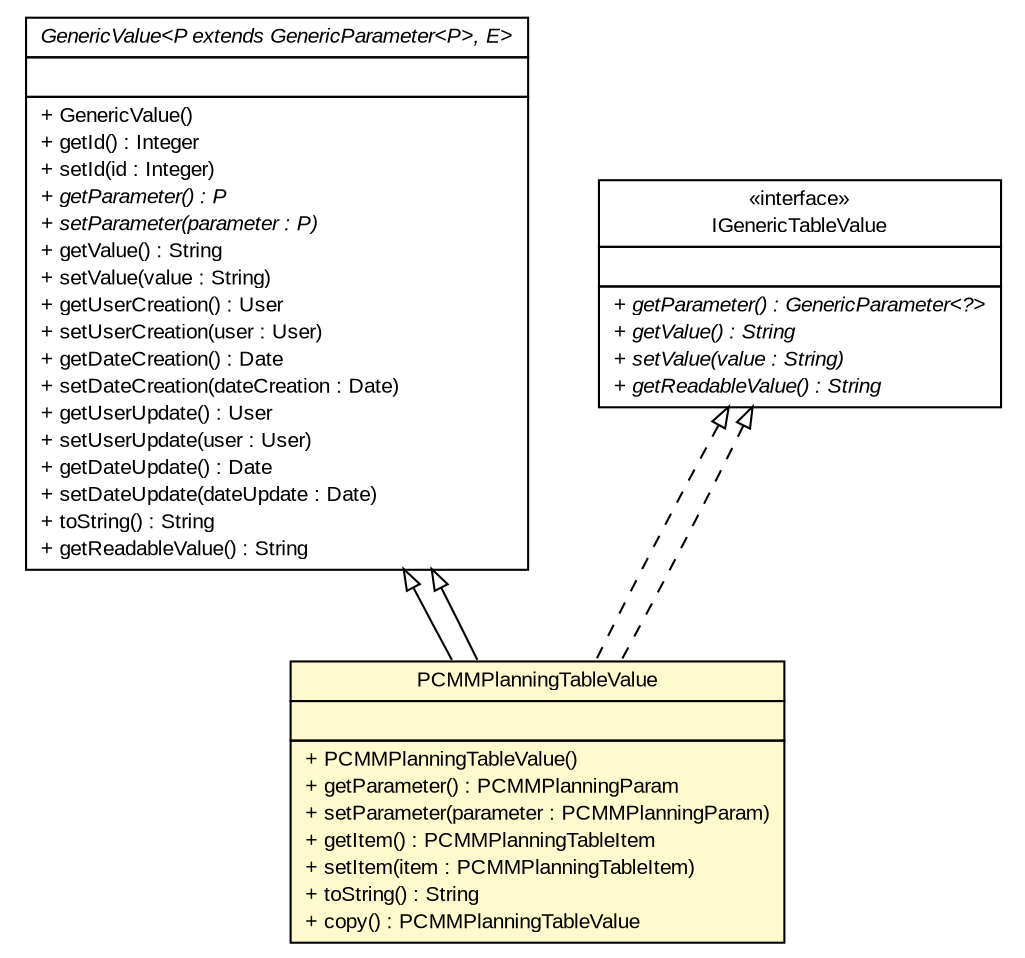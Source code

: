 #!/usr/local/bin/dot
#
# Class diagram 
# Generated by UMLGraph version R5_6-24-gf6e263 (http://www.umlgraph.org/)
#

digraph G {
	edge [fontname="arial",fontsize=10,labelfontname="arial",labelfontsize=10];
	node [fontname="arial",fontsize=10,shape=plaintext];
	nodesep=0.25;
	ranksep=0.5;
	// gov.sandia.cf.model.GenericValue<P extends gov.sandia.cf.model.GenericParameter<P>, E>
	c296356 [label=<<table title="gov.sandia.cf.model.GenericValue" border="0" cellborder="1" cellspacing="0" cellpadding="2" port="p" href="./GenericValue.html">
		<tr><td><table border="0" cellspacing="0" cellpadding="1">
<tr><td align="center" balign="center"><font face="arial italic"> GenericValue&lt;P extends GenericParameter&lt;P&gt;, E&gt; </font></td></tr>
		</table></td></tr>
		<tr><td><table border="0" cellspacing="0" cellpadding="1">
<tr><td align="left" balign="left">  </td></tr>
		</table></td></tr>
		<tr><td><table border="0" cellspacing="0" cellpadding="1">
<tr><td align="left" balign="left"> + GenericValue() </td></tr>
<tr><td align="left" balign="left"> + getId() : Integer </td></tr>
<tr><td align="left" balign="left"> + setId(id : Integer) </td></tr>
<tr><td align="left" balign="left"><font face="arial italic" point-size="10.0"> + getParameter() : P </font></td></tr>
<tr><td align="left" balign="left"><font face="arial italic" point-size="10.0"> + setParameter(parameter : P) </font></td></tr>
<tr><td align="left" balign="left"> + getValue() : String </td></tr>
<tr><td align="left" balign="left"> + setValue(value : String) </td></tr>
<tr><td align="left" balign="left"> + getUserCreation() : User </td></tr>
<tr><td align="left" balign="left"> + setUserCreation(user : User) </td></tr>
<tr><td align="left" balign="left"> + getDateCreation() : Date </td></tr>
<tr><td align="left" balign="left"> + setDateCreation(dateCreation : Date) </td></tr>
<tr><td align="left" balign="left"> + getUserUpdate() : User </td></tr>
<tr><td align="left" balign="left"> + setUserUpdate(user : User) </td></tr>
<tr><td align="left" balign="left"> + getDateUpdate() : Date </td></tr>
<tr><td align="left" balign="left"> + setDateUpdate(dateUpdate : Date) </td></tr>
<tr><td align="left" balign="left"> + toString() : String </td></tr>
<tr><td align="left" balign="left"> + getReadableValue() : String </td></tr>
		</table></td></tr>
		</table>>, URL="./GenericValue.html", fontname="arial", fontcolor="black", fontsize=10.0];
	// gov.sandia.cf.model.IGenericTableValue
	c296366 [label=<<table title="gov.sandia.cf.model.IGenericTableValue" border="0" cellborder="1" cellspacing="0" cellpadding="2" port="p" href="./IGenericTableValue.html">
		<tr><td><table border="0" cellspacing="0" cellpadding="1">
<tr><td align="center" balign="center"> &#171;interface&#187; </td></tr>
<tr><td align="center" balign="center"> IGenericTableValue </td></tr>
		</table></td></tr>
		<tr><td><table border="0" cellspacing="0" cellpadding="1">
<tr><td align="left" balign="left">  </td></tr>
		</table></td></tr>
		<tr><td><table border="0" cellspacing="0" cellpadding="1">
<tr><td align="left" balign="left"><font face="arial italic" point-size="10.0"> + getParameter() : GenericParameter&lt;?&gt; </font></td></tr>
<tr><td align="left" balign="left"><font face="arial italic" point-size="10.0"> + getValue() : String </font></td></tr>
<tr><td align="left" balign="left"><font face="arial italic" point-size="10.0"> + setValue(value : String) </font></td></tr>
<tr><td align="left" balign="left"><font face="arial italic" point-size="10.0"> + getReadableValue() : String </font></td></tr>
		</table></td></tr>
		</table>>, URL="./IGenericTableValue.html", fontname="arial", fontcolor="black", fontsize=10.0];
	// gov.sandia.cf.model.PCMMPlanningTableValue
	c296408 [label=<<table title="gov.sandia.cf.model.PCMMPlanningTableValue" border="0" cellborder="1" cellspacing="0" cellpadding="2" port="p" bgcolor="lemonChiffon" href="./PCMMPlanningTableValue.html">
		<tr><td><table border="0" cellspacing="0" cellpadding="1">
<tr><td align="center" balign="center"> PCMMPlanningTableValue </td></tr>
		</table></td></tr>
		<tr><td><table border="0" cellspacing="0" cellpadding="1">
<tr><td align="left" balign="left">  </td></tr>
		</table></td></tr>
		<tr><td><table border="0" cellspacing="0" cellpadding="1">
<tr><td align="left" balign="left"> + PCMMPlanningTableValue() </td></tr>
<tr><td align="left" balign="left"> + getParameter() : PCMMPlanningParam </td></tr>
<tr><td align="left" balign="left"> + setParameter(parameter : PCMMPlanningParam) </td></tr>
<tr><td align="left" balign="left"> + getItem() : PCMMPlanningTableItem </td></tr>
<tr><td align="left" balign="left"> + setItem(item : PCMMPlanningTableItem) </td></tr>
<tr><td align="left" balign="left"> + toString() : String </td></tr>
<tr><td align="left" balign="left"> + copy() : PCMMPlanningTableValue </td></tr>
		</table></td></tr>
		</table>>, URL="./PCMMPlanningTableValue.html", fontname="arial", fontcolor="black", fontsize=10.0];
	//gov.sandia.cf.model.PCMMPlanningTableValue extends gov.sandia.cf.model.GenericValue<gov.sandia.cf.model.PCMMPlanningParam, gov.sandia.cf.model.PCMMPlanningTableValue>
	c296356:p -> c296408:p [dir=back,arrowtail=empty];
	//gov.sandia.cf.model.PCMMPlanningTableValue implements gov.sandia.cf.model.IGenericTableValue
	c296366:p -> c296408:p [dir=back,arrowtail=empty,style=dashed];
	//gov.sandia.cf.model.PCMMPlanningTableValue extends gov.sandia.cf.model.GenericValue<gov.sandia.cf.model.PCMMPlanningParam, gov.sandia.cf.model.PCMMPlanningTableValue>
	c296356:p -> c296408:p [dir=back,arrowtail=empty];
	//gov.sandia.cf.model.PCMMPlanningTableValue implements gov.sandia.cf.model.IGenericTableValue
	c296366:p -> c296408:p [dir=back,arrowtail=empty,style=dashed];
}


